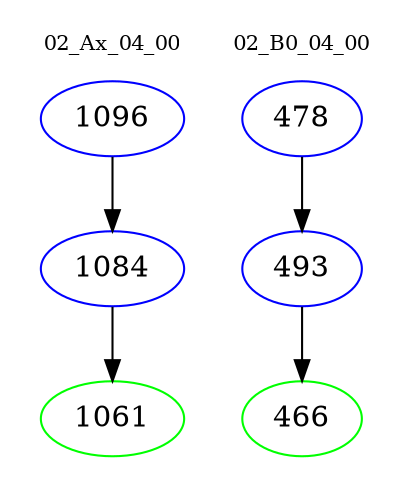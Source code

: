 digraph{
subgraph cluster_0 {
color = white
label = "02_Ax_04_00";
fontsize=10;
T0_1096 [label="1096", color="blue"]
T0_1096 -> T0_1084 [color="black"]
T0_1084 [label="1084", color="blue"]
T0_1084 -> T0_1061 [color="black"]
T0_1061 [label="1061", color="green"]
}
subgraph cluster_1 {
color = white
label = "02_B0_04_00";
fontsize=10;
T1_478 [label="478", color="blue"]
T1_478 -> T1_493 [color="black"]
T1_493 [label="493", color="blue"]
T1_493 -> T1_466 [color="black"]
T1_466 [label="466", color="green"]
}
}
